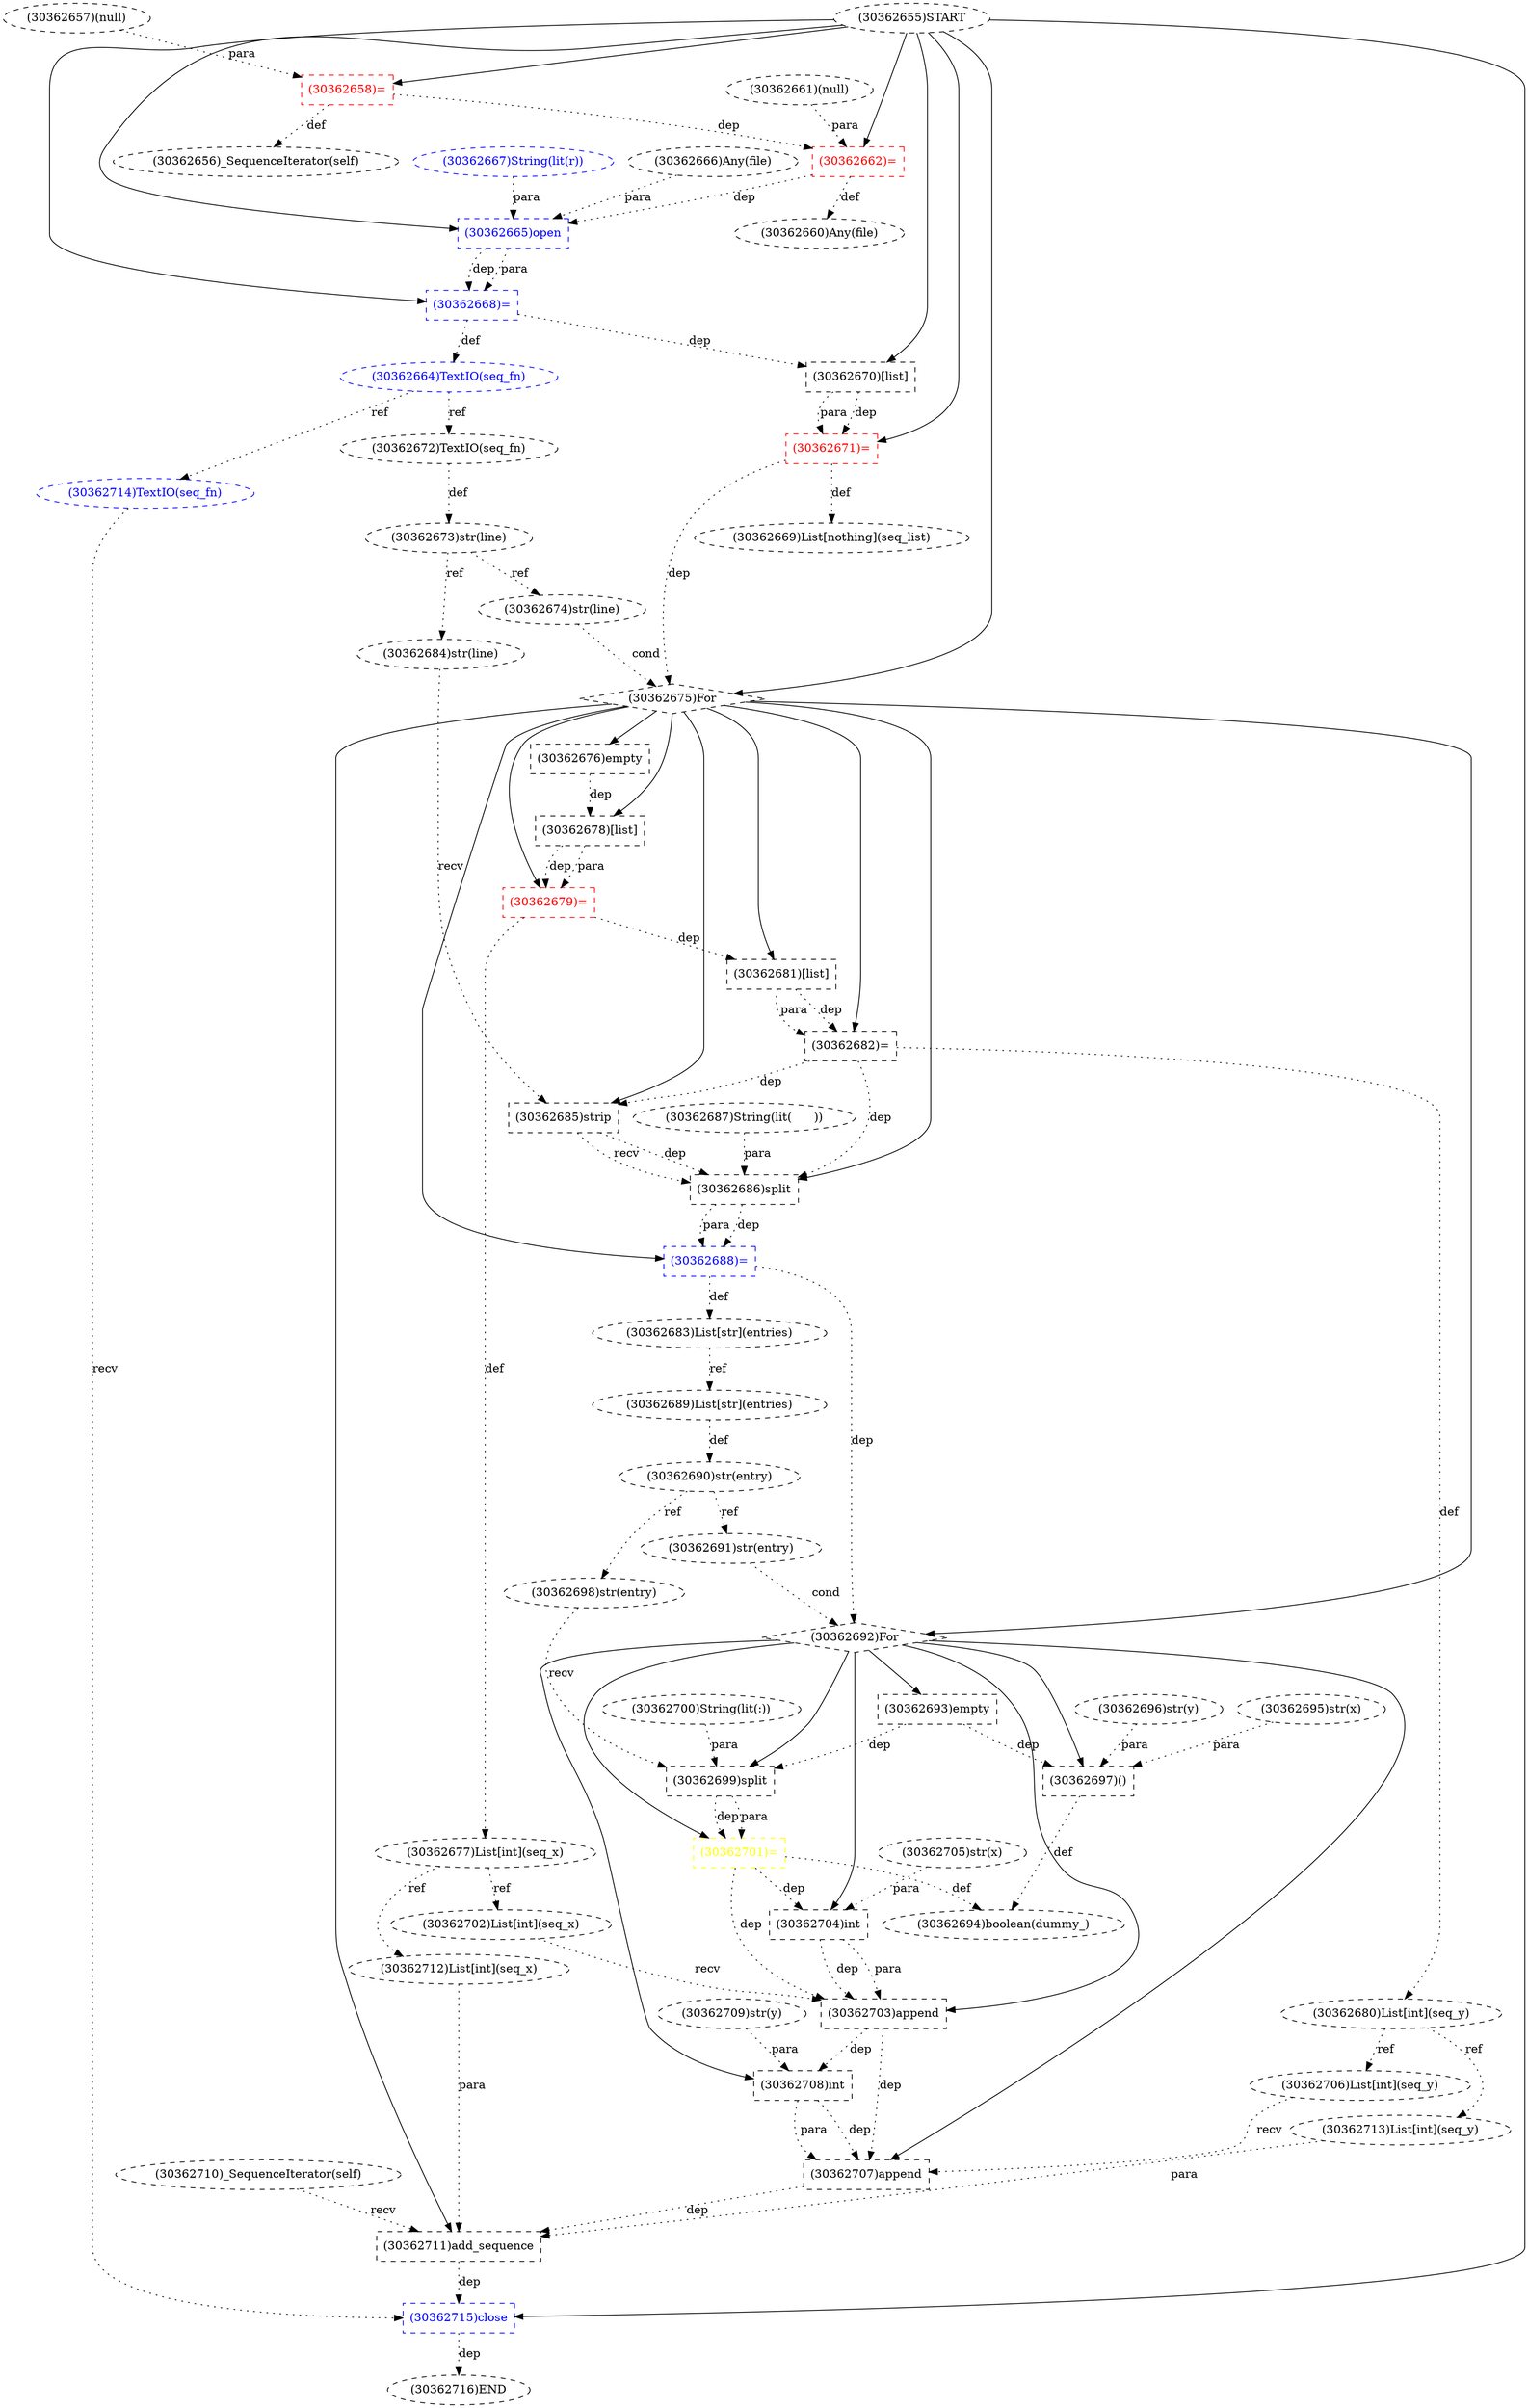 digraph G {
1 [label="(30362680)List[int](seq_y)" shape=ellipse style=dashed]
2 [label="(30362715)close" shape=box style=dashed color=blue fontcolor=blue]
3 [label="(30362703)append" shape=box style=dashed]
4 [label="(30362707)append" shape=box style=dashed]
5 [label="(30362681)[list]" shape=box style=dashed]
6 [label="(30362668)=" shape=box style=dashed color=blue fontcolor=blue]
7 [label="(30362712)List[int](seq_x)" shape=ellipse style=dashed]
8 [label="(30362716)END" style=dashed]
9 [label="(30362713)List[int](seq_y)" shape=ellipse style=dashed]
10 [label="(30362656)_SequenceIterator(self)" shape=ellipse style=dashed]
11 [label="(30362698)str(entry)" shape=ellipse style=dashed]
12 [label="(30362664)TextIO(seq_fn)" shape=ellipse style=dashed color=blue fontcolor=blue]
13 [label="(30362704)int" shape=box style=dashed]
14 [label="(30362709)str(y)" shape=ellipse style=dashed]
15 [label="(30362691)str(entry)" shape=ellipse style=dashed]
16 [label="(30362662)=" shape=box style=dashed color=red fontcolor=red]
17 [label="(30362679)=" shape=box style=dashed color=red fontcolor=red]
18 [label="(30362705)str(x)" shape=ellipse style=dashed]
19 [label="(30362666)Any(file)" shape=ellipse style=dashed]
20 [label="(30362670)[list]" shape=box style=dashed]
21 [label="(30362682)=" shape=box style=dashed color=black fontcolor=black]
22 [label="(30362672)TextIO(seq_fn)" shape=ellipse style=dashed]
23 [label="(30362690)str(entry)" shape=ellipse style=dashed]
24 [label="(30362711)add_sequence" shape=box style=dashed]
25 [label="(30362701)=" shape=box style=dashed color=yellow fontcolor=yellow]
26 [label="(30362710)_SequenceIterator(self)" shape=ellipse style=dashed]
27 [label="(30362675)For" shape=diamond style=dashed]
28 [label="(30362689)List[str](entries)" shape=ellipse style=dashed]
29 [label="(30362708)int" shape=box style=dashed]
30 [label="(30362678)[list]" shape=box style=dashed]
31 [label="(30362714)TextIO(seq_fn)" shape=ellipse style=dashed color=blue fontcolor=blue]
32 [label="(30362684)str(line)" shape=ellipse style=dashed]
33 [label="(30362699)split" shape=box style=dashed]
34 [label="(30362677)List[int](seq_x)" shape=ellipse style=dashed]
35 [label="(30362674)str(line)" shape=ellipse style=dashed]
36 [label="(30362661)(null)" shape=ellipse style=dashed]
37 [label="(30362665)open" shape=box style=dashed color=blue fontcolor=blue]
38 [label="(30362673)str(line)" shape=ellipse style=dashed]
39 [label="(30362685)strip" shape=box style=dashed]
40 [label="(30362688)=" shape=box style=dashed color=blue fontcolor=blue]
41 [label="(30362697)()" shape=box style=dashed]
42 [label="(30362658)=" shape=box style=dashed color=red fontcolor=red]
43 [label="(30362676)empty" shape=box style=dashed]
44 [label="(30362686)split" shape=box style=dashed]
45 [label="(30362696)str(y)" shape=ellipse style=dashed]
46 [label="(30362683)List[str](entries)" shape=ellipse style=dashed]
47 [label="(30362702)List[int](seq_x)" shape=ellipse style=dashed]
48 [label="(30362706)List[int](seq_y)" shape=ellipse style=dashed]
49 [label="(30362655)START" style=dashed]
50 [label="(30362687)String(lit(	))" shape=ellipse style=dashed]
51 [label="(30362671)=" shape=box style=dashed color=red fontcolor=red]
52 [label="(30362660)Any(file)" shape=ellipse style=dashed]
53 [label="(30362700)String(lit(:))" shape=ellipse style=dashed]
54 [label="(30362693)empty" shape=box style=dashed]
55 [label="(30362667)String(lit(r))" shape=ellipse style=dashed color=blue fontcolor=blue]
56 [label="(30362695)str(x)" shape=ellipse style=dashed]
57 [label="(30362669)List[nothing](seq_list)" shape=ellipse style=dashed]
58 [label="(30362692)For" shape=diamond style=dashed]
59 [label="(30362694)boolean(dummy_)" shape=ellipse style=dashed]
60 [label="(30362657)(null)" shape=ellipse style=dashed]
21 -> 1 [label="def" style=dotted];
49 -> 2 [label="" style=solid];
31 -> 2 [label="recv" style=dotted];
24 -> 2 [label="dep" style=dotted];
58 -> 3 [label="" style=solid];
47 -> 3 [label="recv" style=dotted];
13 -> 3 [label="dep" style=dotted];
13 -> 3 [label="para" style=dotted];
25 -> 3 [label="dep" style=dotted];
58 -> 4 [label="" style=solid];
48 -> 4 [label="recv" style=dotted];
29 -> 4 [label="dep" style=dotted];
29 -> 4 [label="para" style=dotted];
3 -> 4 [label="dep" style=dotted];
27 -> 5 [label="" style=solid];
17 -> 5 [label="dep" style=dotted];
49 -> 6 [label="" style=solid];
37 -> 6 [label="dep" style=dotted];
37 -> 6 [label="para" style=dotted];
34 -> 7 [label="ref" style=dotted];
2 -> 8 [label="dep" style=dotted];
1 -> 9 [label="ref" style=dotted];
42 -> 10 [label="def" style=dotted];
23 -> 11 [label="ref" style=dotted];
6 -> 12 [label="def" style=dotted];
58 -> 13 [label="" style=solid];
18 -> 13 [label="para" style=dotted];
25 -> 13 [label="dep" style=dotted];
23 -> 15 [label="ref" style=dotted];
49 -> 16 [label="" style=solid];
36 -> 16 [label="para" style=dotted];
42 -> 16 [label="dep" style=dotted];
27 -> 17 [label="" style=solid];
30 -> 17 [label="dep" style=dotted];
30 -> 17 [label="para" style=dotted];
49 -> 20 [label="" style=solid];
6 -> 20 [label="dep" style=dotted];
27 -> 21 [label="" style=solid];
5 -> 21 [label="dep" style=dotted];
5 -> 21 [label="para" style=dotted];
12 -> 22 [label="ref" style=dotted];
28 -> 23 [label="def" style=dotted];
27 -> 24 [label="" style=solid];
26 -> 24 [label="recv" style=dotted];
7 -> 24 [label="para" style=dotted];
9 -> 24 [label="para" style=dotted];
4 -> 24 [label="dep" style=dotted];
58 -> 25 [label="" style=solid];
33 -> 25 [label="dep" style=dotted];
33 -> 25 [label="para" style=dotted];
49 -> 27 [label="" style=solid];
35 -> 27 [label="cond" style=dotted];
51 -> 27 [label="dep" style=dotted];
46 -> 28 [label="ref" style=dotted];
58 -> 29 [label="" style=solid];
14 -> 29 [label="para" style=dotted];
3 -> 29 [label="dep" style=dotted];
27 -> 30 [label="" style=solid];
43 -> 30 [label="dep" style=dotted];
12 -> 31 [label="ref" style=dotted];
38 -> 32 [label="ref" style=dotted];
58 -> 33 [label="" style=solid];
11 -> 33 [label="recv" style=dotted];
53 -> 33 [label="para" style=dotted];
54 -> 33 [label="dep" style=dotted];
17 -> 34 [label="def" style=dotted];
38 -> 35 [label="ref" style=dotted];
49 -> 37 [label="" style=solid];
19 -> 37 [label="para" style=dotted];
55 -> 37 [label="para" style=dotted];
16 -> 37 [label="dep" style=dotted];
22 -> 38 [label="def" style=dotted];
27 -> 39 [label="" style=solid];
32 -> 39 [label="recv" style=dotted];
21 -> 39 [label="dep" style=dotted];
27 -> 40 [label="" style=solid];
44 -> 40 [label="dep" style=dotted];
44 -> 40 [label="para" style=dotted];
58 -> 41 [label="" style=solid];
56 -> 41 [label="para" style=dotted];
45 -> 41 [label="para" style=dotted];
54 -> 41 [label="dep" style=dotted];
49 -> 42 [label="" style=solid];
60 -> 42 [label="para" style=dotted];
27 -> 43 [label="" style=solid];
27 -> 44 [label="" style=solid];
39 -> 44 [label="dep" style=dotted];
39 -> 44 [label="recv" style=dotted];
50 -> 44 [label="para" style=dotted];
21 -> 44 [label="dep" style=dotted];
40 -> 46 [label="def" style=dotted];
34 -> 47 [label="ref" style=dotted];
1 -> 48 [label="ref" style=dotted];
49 -> 51 [label="" style=solid];
20 -> 51 [label="dep" style=dotted];
20 -> 51 [label="para" style=dotted];
16 -> 52 [label="def" style=dotted];
58 -> 54 [label="" style=solid];
51 -> 57 [label="def" style=dotted];
27 -> 58 [label="" style=solid];
15 -> 58 [label="cond" style=dotted];
40 -> 58 [label="dep" style=dotted];
41 -> 59 [label="def" style=dotted];
25 -> 59 [label="def" style=dotted];
}